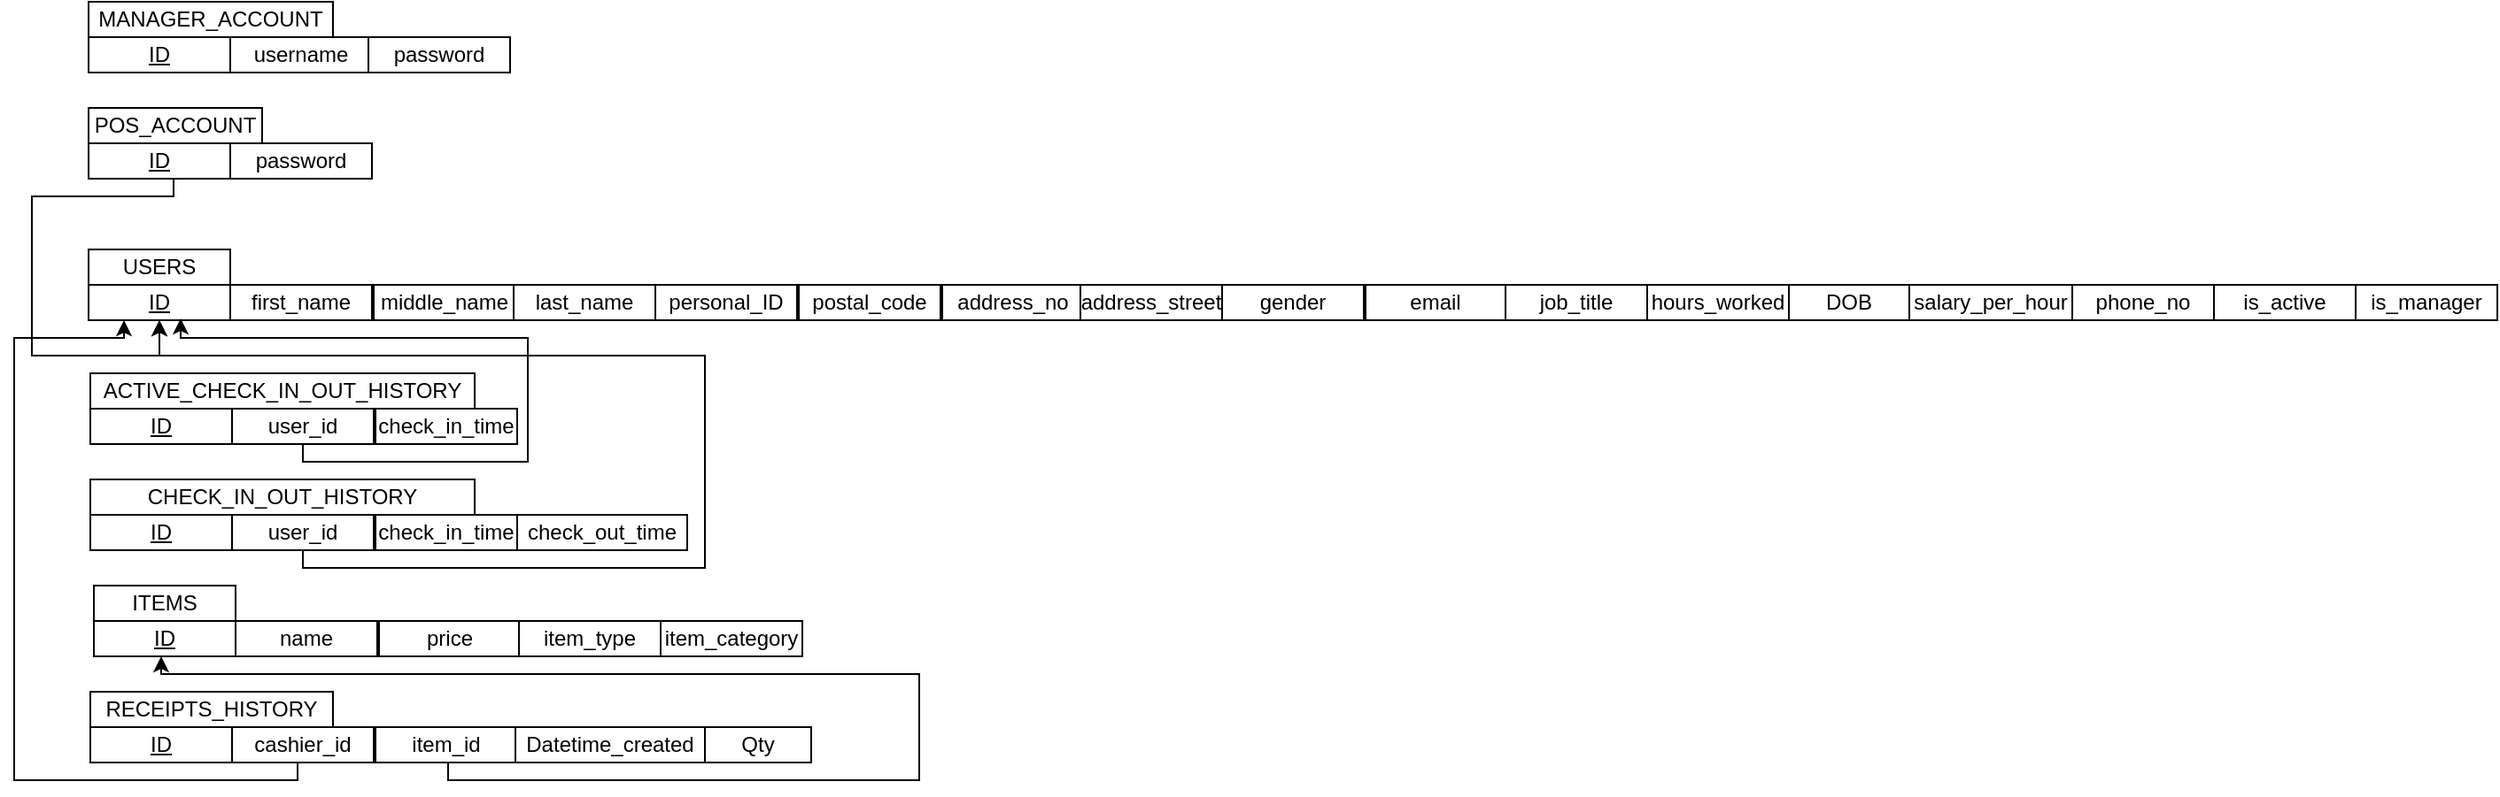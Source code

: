 <mxfile version="14.5.3" type="device"><diagram id="6PaAbP3w9ik7Qdk7XMsA" name="Page-1"><mxGraphModel dx="1529" dy="761" grid="1" gridSize="10" guides="1" tooltips="1" connect="1" arrows="1" fold="1" page="1" pageScale="1" pageWidth="827" pageHeight="1169" math="0" shadow="0"><root><mxCell id="0"/><mxCell id="1" parent="0"/><mxCell id="GCGlx-CakmQtjg1N0GLQ-60" style="edgeStyle=orthogonalEdgeStyle;rounded=0;orthogonalLoop=1;jettySize=auto;html=1;entryX=0.5;entryY=1;entryDx=0;entryDy=0;exitX=0.5;exitY=1;exitDx=0;exitDy=0;" parent="1" source="GCGlx-CakmQtjg1N0GLQ-1" target="GCGlx-CakmQtjg1N0GLQ-4" edge="1"><mxGeometry relative="1" as="geometry"><mxPoint x="222" y="250" as="sourcePoint"/><Array as="points"><mxPoint x="70" y="250"/><mxPoint x="70" y="260"/><mxPoint x="-10" y="260"/><mxPoint x="-10" y="350"/><mxPoint x="62" y="350"/></Array></mxGeometry></mxCell><mxCell id="GCGlx-CakmQtjg1N0GLQ-1" value="ID" style="rounded=0;whiteSpace=wrap;html=1;fontStyle=4" parent="1" vertex="1"><mxGeometry x="22" y="230" width="80" height="20" as="geometry"/></mxCell><mxCell id="GCGlx-CakmQtjg1N0GLQ-2" value="password" style="rounded=0;whiteSpace=wrap;html=1;fontStyle=0" parent="1" vertex="1"><mxGeometry x="102" y="230" width="80" height="20" as="geometry"/></mxCell><mxCell id="GCGlx-CakmQtjg1N0GLQ-3" value="POS_ACCOUNT" style="rounded=0;whiteSpace=wrap;html=1;" parent="1" vertex="1"><mxGeometry x="22" y="210" width="98" height="20" as="geometry"/></mxCell><mxCell id="GCGlx-CakmQtjg1N0GLQ-4" value="ID" style="rounded=0;whiteSpace=wrap;html=1;fontStyle=4" parent="1" vertex="1"><mxGeometry x="22" y="310" width="80" height="20" as="geometry"/></mxCell><mxCell id="GCGlx-CakmQtjg1N0GLQ-6" value="USERS" style="rounded=0;whiteSpace=wrap;html=1;" parent="1" vertex="1"><mxGeometry x="22" y="290" width="80" height="20" as="geometry"/></mxCell><mxCell id="GCGlx-CakmQtjg1N0GLQ-7" value="address_no" style="rounded=0;whiteSpace=wrap;html=1;" parent="1" vertex="1"><mxGeometry x="504" y="310" width="80" height="20" as="geometry"/></mxCell><mxCell id="GCGlx-CakmQtjg1N0GLQ-8" value="gender" style="rounded=0;whiteSpace=wrap;html=1;" parent="1" vertex="1"><mxGeometry x="662" y="310" width="80" height="20" as="geometry"/></mxCell><mxCell id="GCGlx-CakmQtjg1N0GLQ-9" value="address_street" style="rounded=0;whiteSpace=wrap;html=1;" parent="1" vertex="1"><mxGeometry x="582" y="310" width="80" height="20" as="geometry"/></mxCell><mxCell id="GCGlx-CakmQtjg1N0GLQ-10" value="email" style="rounded=0;whiteSpace=wrap;html=1;" parent="1" vertex="1"><mxGeometry x="743" y="310" width="79" height="20" as="geometry"/></mxCell><mxCell id="GCGlx-CakmQtjg1N0GLQ-11" value="DOB" style="rounded=0;whiteSpace=wrap;html=1;" parent="1" vertex="1"><mxGeometry x="982" y="310" width="68" height="20" as="geometry"/></mxCell><mxCell id="GCGlx-CakmQtjg1N0GLQ-12" value="job_title" style="rounded=0;whiteSpace=wrap;html=1;" parent="1" vertex="1"><mxGeometry x="822" y="310" width="80" height="20" as="geometry"/></mxCell><mxCell id="GCGlx-CakmQtjg1N0GLQ-13" value="hours_worked" style="rounded=0;whiteSpace=wrap;html=1;" parent="1" vertex="1"><mxGeometry x="902" y="310" width="80" height="20" as="geometry"/></mxCell><mxCell id="GCGlx-CakmQtjg1N0GLQ-15" value="salary_per_hour" style="rounded=0;whiteSpace=wrap;html=1;" parent="1" vertex="1"><mxGeometry x="1050" y="310" width="92" height="20" as="geometry"/></mxCell><mxCell id="GCGlx-CakmQtjg1N0GLQ-17" value="phone_no" style="rounded=0;whiteSpace=wrap;html=1;" parent="1" vertex="1"><mxGeometry x="1142" y="310" width="80" height="20" as="geometry"/></mxCell><mxCell id="GCGlx-CakmQtjg1N0GLQ-18" value="first_name" style="rounded=0;whiteSpace=wrap;html=1;" parent="1" vertex="1"><mxGeometry x="102" y="310" width="80" height="20" as="geometry"/></mxCell><mxCell id="GCGlx-CakmQtjg1N0GLQ-19" value="middle_name" style="rounded=0;whiteSpace=wrap;html=1;" parent="1" vertex="1"><mxGeometry x="183" y="310" width="80" height="20" as="geometry"/></mxCell><mxCell id="GCGlx-CakmQtjg1N0GLQ-20" value="postal_code" style="rounded=0;whiteSpace=wrap;html=1;fontStyle=0" parent="1" vertex="1"><mxGeometry x="423" y="310" width="80" height="20" as="geometry"/></mxCell><mxCell id="GCGlx-CakmQtjg1N0GLQ-21" value="last_name" style="rounded=0;whiteSpace=wrap;html=1;" parent="1" vertex="1"><mxGeometry x="262" y="310" width="80" height="20" as="geometry"/></mxCell><mxCell id="GCGlx-CakmQtjg1N0GLQ-22" value="personal_ID" style="rounded=0;whiteSpace=wrap;html=1;fontStyle=0" parent="1" vertex="1"><mxGeometry x="342" y="310" width="80" height="20" as="geometry"/></mxCell><mxCell id="GCGlx-CakmQtjg1N0GLQ-62" value="ID" style="rounded=0;whiteSpace=wrap;html=1;fontStyle=4" parent="1" vertex="1"><mxGeometry x="25" y="500" width="80" height="20" as="geometry"/></mxCell><mxCell id="GCGlx-CakmQtjg1N0GLQ-63" value="ITEMS" style="rounded=0;whiteSpace=wrap;html=1;" parent="1" vertex="1"><mxGeometry x="25" y="480" width="80" height="20" as="geometry"/></mxCell><mxCell id="GCGlx-CakmQtjg1N0GLQ-65" value="name" style="rounded=0;whiteSpace=wrap;html=1;" parent="1" vertex="1"><mxGeometry x="105" y="500" width="80" height="20" as="geometry"/></mxCell><mxCell id="GCGlx-CakmQtjg1N0GLQ-66" value="price" style="rounded=0;whiteSpace=wrap;html=1;" parent="1" vertex="1"><mxGeometry x="186" y="500" width="80" height="20" as="geometry"/></mxCell><mxCell id="GCGlx-CakmQtjg1N0GLQ-68" value="item_type" style="rounded=0;whiteSpace=wrap;html=1;" parent="1" vertex="1"><mxGeometry x="265" y="500" width="80" height="20" as="geometry"/></mxCell><mxCell id="GCGlx-CakmQtjg1N0GLQ-81" value="ID" style="rounded=0;whiteSpace=wrap;html=1;fontStyle=4" parent="1" vertex="1"><mxGeometry x="23" y="560" width="80" height="20" as="geometry"/></mxCell><mxCell id="GCGlx-CakmQtjg1N0GLQ-82" value="RECEIPTS_HISTORY" style="rounded=0;whiteSpace=wrap;html=1;" parent="1" vertex="1"><mxGeometry x="23" y="540" width="137" height="20" as="geometry"/></mxCell><mxCell id="GCGlx-CakmQtjg1N0GLQ-86" style="edgeStyle=orthogonalEdgeStyle;rounded=0;orthogonalLoop=1;jettySize=auto;html=1;exitX=0.5;exitY=1;exitDx=0;exitDy=0;entryX=0.25;entryY=1;entryDx=0;entryDy=0;" parent="1" source="GCGlx-CakmQtjg1N0GLQ-83" target="GCGlx-CakmQtjg1N0GLQ-4" edge="1"><mxGeometry relative="1" as="geometry"><Array as="points"><mxPoint x="140" y="580"/><mxPoint x="140" y="590"/><mxPoint x="-20" y="590"/><mxPoint x="-20" y="340"/><mxPoint x="42" y="340"/></Array></mxGeometry></mxCell><mxCell id="GCGlx-CakmQtjg1N0GLQ-83" value="cashier_id" style="rounded=0;whiteSpace=wrap;html=1;" parent="1" vertex="1"><mxGeometry x="103" y="560" width="80" height="20" as="geometry"/></mxCell><mxCell id="GCGlx-CakmQtjg1N0GLQ-87" style="edgeStyle=orthogonalEdgeStyle;rounded=0;orthogonalLoop=1;jettySize=auto;html=1;exitX=0.5;exitY=1;exitDx=0;exitDy=0;" parent="1" source="GCGlx-CakmQtjg1N0GLQ-84" target="GCGlx-CakmQtjg1N0GLQ-62" edge="1"><mxGeometry relative="1" as="geometry"><Array as="points"><mxPoint x="225" y="580"/><mxPoint x="225" y="590"/><mxPoint x="491" y="590"/><mxPoint x="491" y="530"/><mxPoint x="63" y="530"/></Array></mxGeometry></mxCell><mxCell id="GCGlx-CakmQtjg1N0GLQ-84" value="item_id" style="rounded=0;whiteSpace=wrap;html=1;" parent="1" vertex="1"><mxGeometry x="184" y="560" width="80" height="20" as="geometry"/></mxCell><mxCell id="GCGlx-CakmQtjg1N0GLQ-85" value="Datetime_created" style="rounded=0;whiteSpace=wrap;html=1;" parent="1" vertex="1"><mxGeometry x="263" y="560" width="107" height="20" as="geometry"/></mxCell><mxCell id="GCGlx-CakmQtjg1N0GLQ-88" value="Qty" style="rounded=0;whiteSpace=wrap;html=1;" parent="1" vertex="1"><mxGeometry x="370" y="560" width="60" height="20" as="geometry"/></mxCell><mxCell id="Z4x7Tzp0MXeDhu0d_Btw-1" value="item_category" style="rounded=0;whiteSpace=wrap;html=1;" vertex="1" parent="1"><mxGeometry x="345" y="500" width="80" height="20" as="geometry"/></mxCell><mxCell id="Z4x7Tzp0MXeDhu0d_Btw-2" value="ID" style="rounded=0;whiteSpace=wrap;html=1;fontStyle=4" vertex="1" parent="1"><mxGeometry x="22" y="170" width="80" height="20" as="geometry"/></mxCell><mxCell id="Z4x7Tzp0MXeDhu0d_Btw-3" value="username" style="rounded=0;whiteSpace=wrap;html=1;fontStyle=0" vertex="1" parent="1"><mxGeometry x="102" y="170" width="80" height="20" as="geometry"/></mxCell><mxCell id="Z4x7Tzp0MXeDhu0d_Btw-4" value="MANAGER_ACCOUNT" style="rounded=0;whiteSpace=wrap;html=1;" vertex="1" parent="1"><mxGeometry x="22" y="150" width="138" height="20" as="geometry"/></mxCell><mxCell id="Z4x7Tzp0MXeDhu0d_Btw-5" value="ID" style="rounded=0;whiteSpace=wrap;html=1;fontStyle=4" vertex="1" parent="1"><mxGeometry x="23" y="380" width="80" height="20" as="geometry"/></mxCell><mxCell id="Z4x7Tzp0MXeDhu0d_Btw-6" value="ACTIVE_CHECK_IN_OUT_HISTORY" style="rounded=0;whiteSpace=wrap;html=1;" vertex="1" parent="1"><mxGeometry x="23" y="360" width="217" height="20" as="geometry"/></mxCell><mxCell id="Z4x7Tzp0MXeDhu0d_Btw-15" style="edgeStyle=orthogonalEdgeStyle;rounded=0;orthogonalLoop=1;jettySize=auto;html=1;entryX=0.65;entryY=0.95;entryDx=0;entryDy=0;entryPerimeter=0;" edge="1" parent="1" source="Z4x7Tzp0MXeDhu0d_Btw-7" target="GCGlx-CakmQtjg1N0GLQ-4"><mxGeometry relative="1" as="geometry"><Array as="points"><mxPoint x="143" y="410"/><mxPoint x="270" y="410"/><mxPoint x="270" y="340"/><mxPoint x="74" y="340"/></Array></mxGeometry></mxCell><mxCell id="Z4x7Tzp0MXeDhu0d_Btw-7" value="user_id" style="rounded=0;whiteSpace=wrap;html=1;" vertex="1" parent="1"><mxGeometry x="103" y="380" width="80" height="20" as="geometry"/></mxCell><mxCell id="Z4x7Tzp0MXeDhu0d_Btw-8" value="check_in_time" style="rounded=0;whiteSpace=wrap;html=1;" vertex="1" parent="1"><mxGeometry x="184" y="380" width="80" height="20" as="geometry"/></mxCell><mxCell id="Z4x7Tzp0MXeDhu0d_Btw-12" value="password" style="rounded=0;whiteSpace=wrap;html=1;fontStyle=0" vertex="1" parent="1"><mxGeometry x="180" y="170" width="80" height="20" as="geometry"/></mxCell><mxCell id="Z4x7Tzp0MXeDhu0d_Btw-13" value="is_active" style="rounded=0;whiteSpace=wrap;html=1;" vertex="1" parent="1"><mxGeometry x="1222" y="310" width="80" height="20" as="geometry"/></mxCell><mxCell id="Z4x7Tzp0MXeDhu0d_Btw-14" value="is_manager" style="rounded=0;whiteSpace=wrap;html=1;" vertex="1" parent="1"><mxGeometry x="1302" y="310" width="80" height="20" as="geometry"/></mxCell><mxCell id="Z4x7Tzp0MXeDhu0d_Btw-16" value="ID" style="rounded=0;whiteSpace=wrap;html=1;fontStyle=4" vertex="1" parent="1"><mxGeometry x="23" y="440" width="80" height="20" as="geometry"/></mxCell><mxCell id="Z4x7Tzp0MXeDhu0d_Btw-17" value="CHECK_IN_OUT_HISTORY" style="rounded=0;whiteSpace=wrap;html=1;" vertex="1" parent="1"><mxGeometry x="23" y="420" width="217" height="20" as="geometry"/></mxCell><mxCell id="Z4x7Tzp0MXeDhu0d_Btw-21" style="edgeStyle=orthogonalEdgeStyle;rounded=0;orthogonalLoop=1;jettySize=auto;html=1;" edge="1" parent="1" source="Z4x7Tzp0MXeDhu0d_Btw-18" target="GCGlx-CakmQtjg1N0GLQ-4"><mxGeometry relative="1" as="geometry"><Array as="points"><mxPoint x="143" y="470"/><mxPoint x="370" y="470"/><mxPoint x="370" y="350"/><mxPoint x="62" y="350"/></Array></mxGeometry></mxCell><mxCell id="Z4x7Tzp0MXeDhu0d_Btw-18" value="user_id" style="rounded=0;whiteSpace=wrap;html=1;" vertex="1" parent="1"><mxGeometry x="103" y="440" width="80" height="20" as="geometry"/></mxCell><mxCell id="Z4x7Tzp0MXeDhu0d_Btw-19" value="check_in_time" style="rounded=0;whiteSpace=wrap;html=1;" vertex="1" parent="1"><mxGeometry x="184" y="440" width="80" height="20" as="geometry"/></mxCell><mxCell id="Z4x7Tzp0MXeDhu0d_Btw-20" value="check_out_time" style="rounded=0;whiteSpace=wrap;html=1;" vertex="1" parent="1"><mxGeometry x="264" y="440" width="96" height="20" as="geometry"/></mxCell></root></mxGraphModel></diagram></mxfile>